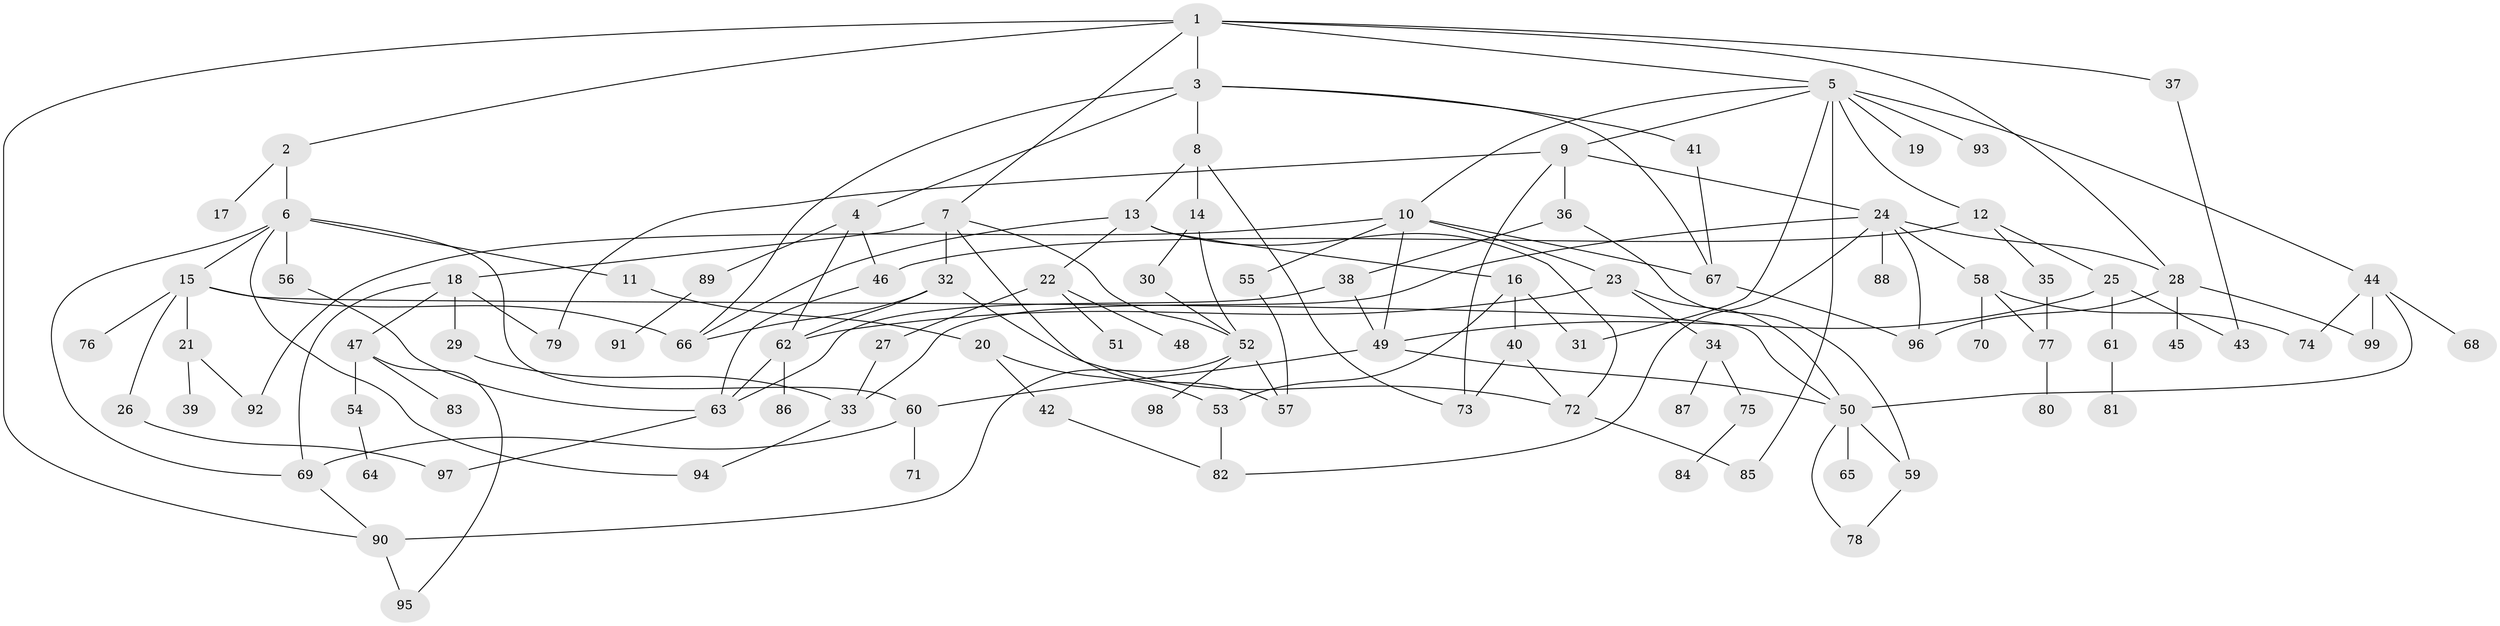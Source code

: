 // Generated by graph-tools (version 1.1) at 2025/13/03/09/25 04:13:16]
// undirected, 99 vertices, 148 edges
graph export_dot {
graph [start="1"]
  node [color=gray90,style=filled];
  1;
  2;
  3;
  4;
  5;
  6;
  7;
  8;
  9;
  10;
  11;
  12;
  13;
  14;
  15;
  16;
  17;
  18;
  19;
  20;
  21;
  22;
  23;
  24;
  25;
  26;
  27;
  28;
  29;
  30;
  31;
  32;
  33;
  34;
  35;
  36;
  37;
  38;
  39;
  40;
  41;
  42;
  43;
  44;
  45;
  46;
  47;
  48;
  49;
  50;
  51;
  52;
  53;
  54;
  55;
  56;
  57;
  58;
  59;
  60;
  61;
  62;
  63;
  64;
  65;
  66;
  67;
  68;
  69;
  70;
  71;
  72;
  73;
  74;
  75;
  76;
  77;
  78;
  79;
  80;
  81;
  82;
  83;
  84;
  85;
  86;
  87;
  88;
  89;
  90;
  91;
  92;
  93;
  94;
  95;
  96;
  97;
  98;
  99;
  1 -- 2;
  1 -- 3;
  1 -- 5;
  1 -- 7;
  1 -- 37;
  1 -- 90;
  1 -- 28;
  2 -- 6;
  2 -- 17;
  3 -- 4;
  3 -- 8;
  3 -- 41;
  3 -- 66;
  3 -- 67;
  4 -- 89;
  4 -- 62;
  4 -- 46;
  5 -- 9;
  5 -- 10;
  5 -- 12;
  5 -- 19;
  5 -- 44;
  5 -- 93;
  5 -- 31;
  5 -- 85;
  6 -- 11;
  6 -- 15;
  6 -- 56;
  6 -- 60;
  6 -- 69;
  6 -- 94;
  7 -- 18;
  7 -- 32;
  7 -- 57;
  7 -- 52;
  8 -- 13;
  8 -- 14;
  8 -- 73;
  9 -- 24;
  9 -- 36;
  9 -- 79;
  9 -- 73;
  10 -- 23;
  10 -- 49;
  10 -- 55;
  10 -- 67;
  10 -- 92;
  11 -- 20;
  12 -- 25;
  12 -- 35;
  12 -- 46;
  13 -- 16;
  13 -- 22;
  13 -- 72;
  13 -- 66;
  14 -- 30;
  14 -- 52;
  15 -- 21;
  15 -- 26;
  15 -- 76;
  15 -- 50;
  15 -- 66;
  16 -- 31;
  16 -- 40;
  16 -- 53;
  18 -- 29;
  18 -- 47;
  18 -- 79;
  18 -- 69;
  20 -- 42;
  20 -- 53;
  21 -- 39;
  21 -- 92;
  22 -- 27;
  22 -- 48;
  22 -- 51;
  23 -- 34;
  23 -- 50;
  23 -- 62;
  24 -- 28;
  24 -- 33;
  24 -- 58;
  24 -- 88;
  24 -- 96;
  24 -- 82;
  25 -- 43;
  25 -- 61;
  25 -- 49;
  26 -- 97;
  27 -- 33;
  28 -- 45;
  28 -- 99;
  28 -- 96;
  29 -- 33;
  30 -- 52;
  32 -- 62;
  32 -- 72;
  32 -- 66;
  33 -- 94;
  34 -- 75;
  34 -- 87;
  35 -- 77;
  36 -- 38;
  36 -- 59;
  37 -- 43;
  38 -- 63;
  38 -- 49;
  40 -- 73;
  40 -- 72;
  41 -- 67;
  42 -- 82;
  44 -- 68;
  44 -- 74;
  44 -- 99;
  44 -- 50;
  46 -- 63;
  47 -- 54;
  47 -- 83;
  47 -- 95;
  49 -- 60;
  49 -- 50;
  50 -- 65;
  50 -- 78;
  50 -- 59;
  52 -- 57;
  52 -- 98;
  52 -- 90;
  53 -- 82;
  54 -- 64;
  55 -- 57;
  56 -- 63;
  58 -- 70;
  58 -- 77;
  58 -- 74;
  59 -- 78;
  60 -- 71;
  60 -- 69;
  61 -- 81;
  62 -- 86;
  62 -- 63;
  63 -- 97;
  67 -- 96;
  69 -- 90;
  72 -- 85;
  75 -- 84;
  77 -- 80;
  89 -- 91;
  90 -- 95;
}
